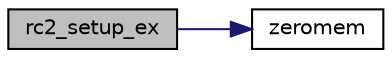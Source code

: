 digraph "rc2_setup_ex"
{
 // LATEX_PDF_SIZE
  edge [fontname="Helvetica",fontsize="10",labelfontname="Helvetica",labelfontsize="10"];
  node [fontname="Helvetica",fontsize="10",shape=record];
  rankdir="LR";
  Node15 [label="rc2_setup_ex",height=0.2,width=0.4,color="black", fillcolor="grey75", style="filled", fontcolor="black",tooltip="Initialize the RC2 block cipher."];
  Node15 -> Node16 [color="midnightblue",fontsize="10",style="solid",fontname="Helvetica"];
  Node16 [label="zeromem",height=0.2,width=0.4,color="black", fillcolor="white", style="filled",URL="$tomcrypt__misc_8h.html#a63b6e188713790263bfd3612fe8b398f",tooltip="Zero a block of memory."];
}
